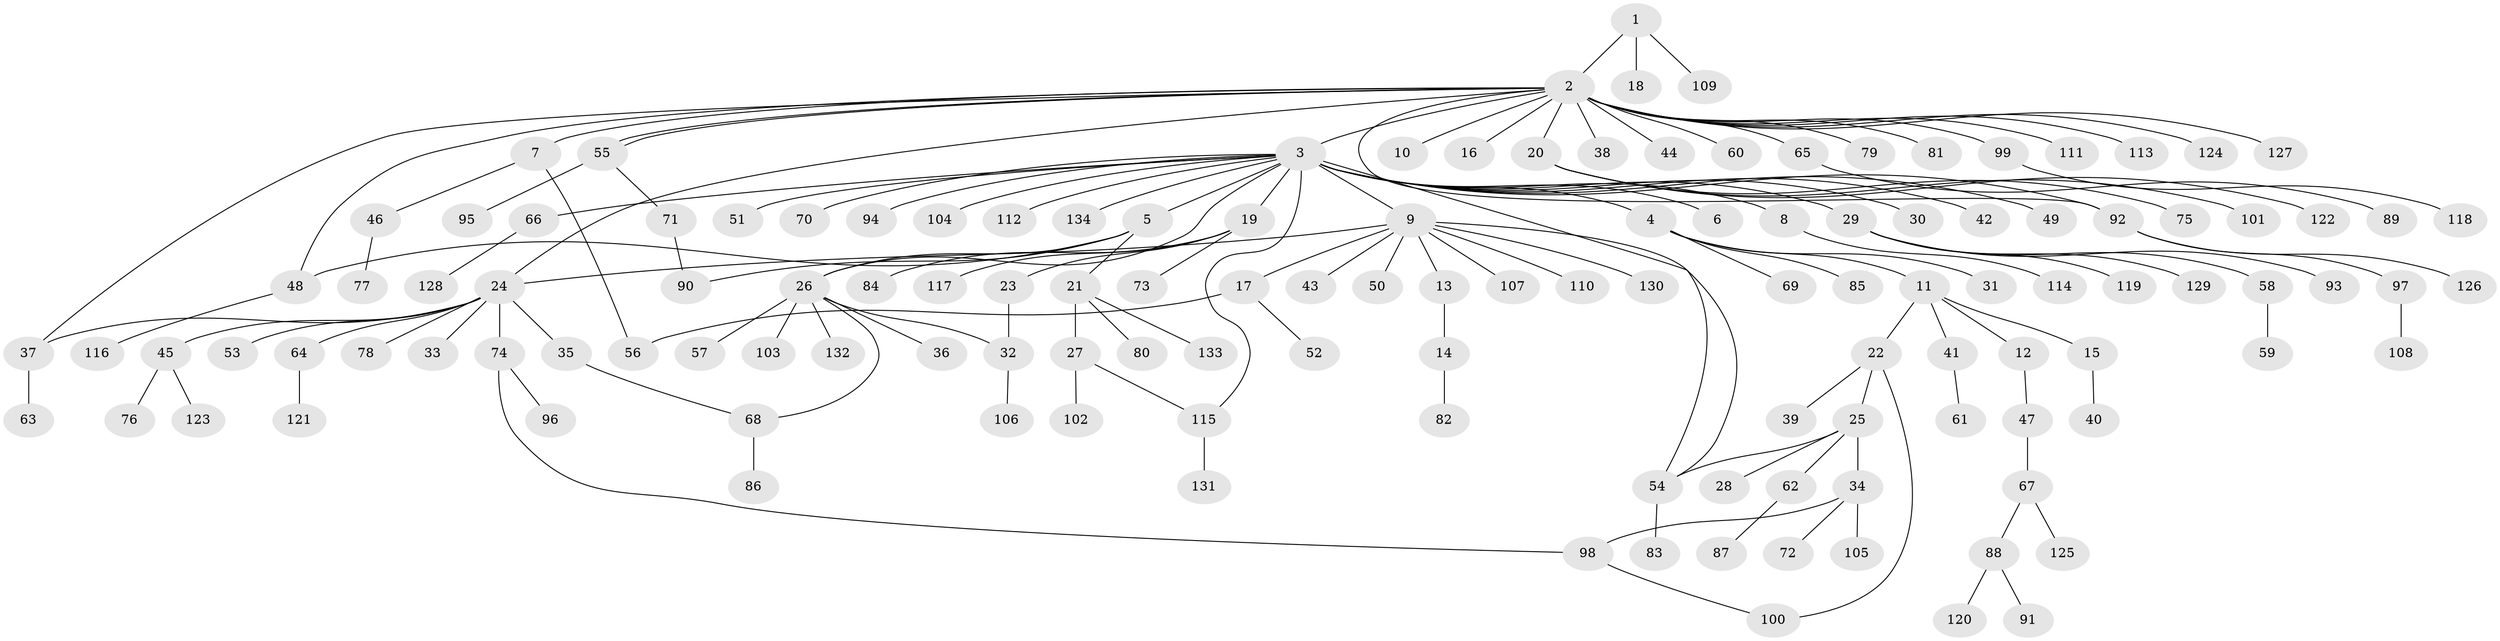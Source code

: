 // Generated by graph-tools (version 1.1) at 2025/26/03/09/25 03:26:07]
// undirected, 134 vertices, 148 edges
graph export_dot {
graph [start="1"]
  node [color=gray90,style=filled];
  1;
  2;
  3;
  4;
  5;
  6;
  7;
  8;
  9;
  10;
  11;
  12;
  13;
  14;
  15;
  16;
  17;
  18;
  19;
  20;
  21;
  22;
  23;
  24;
  25;
  26;
  27;
  28;
  29;
  30;
  31;
  32;
  33;
  34;
  35;
  36;
  37;
  38;
  39;
  40;
  41;
  42;
  43;
  44;
  45;
  46;
  47;
  48;
  49;
  50;
  51;
  52;
  53;
  54;
  55;
  56;
  57;
  58;
  59;
  60;
  61;
  62;
  63;
  64;
  65;
  66;
  67;
  68;
  69;
  70;
  71;
  72;
  73;
  74;
  75;
  76;
  77;
  78;
  79;
  80;
  81;
  82;
  83;
  84;
  85;
  86;
  87;
  88;
  89;
  90;
  91;
  92;
  93;
  94;
  95;
  96;
  97;
  98;
  99;
  100;
  101;
  102;
  103;
  104;
  105;
  106;
  107;
  108;
  109;
  110;
  111;
  112;
  113;
  114;
  115;
  116;
  117;
  118;
  119;
  120;
  121;
  122;
  123;
  124;
  125;
  126;
  127;
  128;
  129;
  130;
  131;
  132;
  133;
  134;
  1 -- 2;
  1 -- 18;
  1 -- 109;
  2 -- 3;
  2 -- 7;
  2 -- 10;
  2 -- 16;
  2 -- 20;
  2 -- 24;
  2 -- 37;
  2 -- 38;
  2 -- 44;
  2 -- 48;
  2 -- 55;
  2 -- 55;
  2 -- 60;
  2 -- 65;
  2 -- 79;
  2 -- 81;
  2 -- 92;
  2 -- 99;
  2 -- 111;
  2 -- 113;
  2 -- 124;
  2 -- 127;
  3 -- 4;
  3 -- 5;
  3 -- 6;
  3 -- 8;
  3 -- 9;
  3 -- 19;
  3 -- 26;
  3 -- 29;
  3 -- 30;
  3 -- 42;
  3 -- 49;
  3 -- 51;
  3 -- 54;
  3 -- 66;
  3 -- 70;
  3 -- 92;
  3 -- 94;
  3 -- 104;
  3 -- 112;
  3 -- 115;
  3 -- 134;
  4 -- 11;
  4 -- 31;
  4 -- 69;
  4 -- 85;
  5 -- 21;
  5 -- 26;
  5 -- 48;
  5 -- 90;
  7 -- 46;
  7 -- 56;
  8 -- 114;
  9 -- 13;
  9 -- 17;
  9 -- 24;
  9 -- 43;
  9 -- 50;
  9 -- 54;
  9 -- 107;
  9 -- 110;
  9 -- 130;
  11 -- 12;
  11 -- 15;
  11 -- 22;
  11 -- 41;
  12 -- 47;
  13 -- 14;
  14 -- 82;
  15 -- 40;
  17 -- 52;
  17 -- 56;
  19 -- 23;
  19 -- 73;
  19 -- 84;
  19 -- 117;
  20 -- 75;
  20 -- 101;
  20 -- 122;
  21 -- 27;
  21 -- 80;
  21 -- 133;
  22 -- 25;
  22 -- 39;
  22 -- 100;
  23 -- 32;
  24 -- 33;
  24 -- 35;
  24 -- 37;
  24 -- 45;
  24 -- 53;
  24 -- 64;
  24 -- 74;
  24 -- 78;
  25 -- 28;
  25 -- 34;
  25 -- 54;
  25 -- 62;
  26 -- 32;
  26 -- 36;
  26 -- 57;
  26 -- 68;
  26 -- 103;
  26 -- 132;
  27 -- 102;
  27 -- 115;
  29 -- 58;
  29 -- 93;
  29 -- 119;
  29 -- 129;
  32 -- 106;
  34 -- 72;
  34 -- 98;
  34 -- 105;
  35 -- 68;
  37 -- 63;
  41 -- 61;
  45 -- 76;
  45 -- 123;
  46 -- 77;
  47 -- 67;
  48 -- 116;
  54 -- 83;
  55 -- 71;
  55 -- 95;
  58 -- 59;
  62 -- 87;
  64 -- 121;
  65 -- 89;
  66 -- 128;
  67 -- 88;
  67 -- 125;
  68 -- 86;
  71 -- 90;
  74 -- 96;
  74 -- 98;
  88 -- 91;
  88 -- 120;
  92 -- 97;
  92 -- 126;
  97 -- 108;
  98 -- 100;
  99 -- 118;
  115 -- 131;
}
